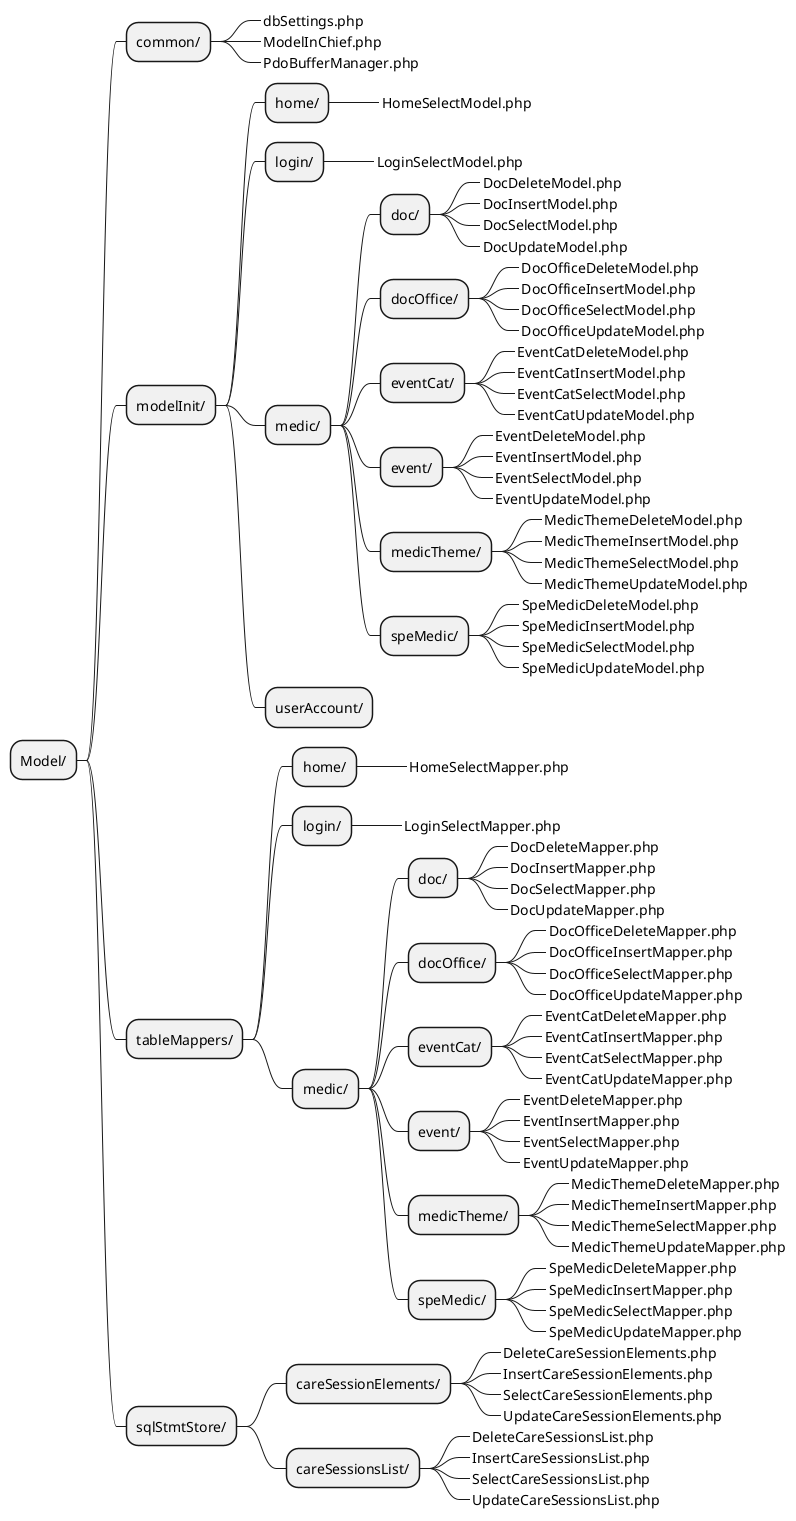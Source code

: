 @startmindmap

skinparam ClassFontSize 11
skinparam ClassFontName Verdana


* Model/

** common/
***_ dbSettings.php
***_ ModelInChief.php
***_ PdoBufferManager.php

** modelInit/
*** home/
****_ HomeSelectModel.php
*** login/
****_ LoginSelectModel.php
*** medic/
**** doc/
*****_ DocDeleteModel.php
*****_ DocInsertModel.php
*****_ DocSelectModel.php
*****_ DocUpdateModel.php
**** docOffice/
*****_ DocOfficeDeleteModel.php
*****_ DocOfficeInsertModel.php
*****_ DocOfficeSelectModel.php
*****_ DocOfficeUpdateModel.php
**** eventCat/
*****_ EventCatDeleteModel.php
*****_ EventCatInsertModel.php
*****_ EventCatSelectModel.php
*****_ EventCatUpdateModel.php
**** event/
*****_ EventDeleteModel.php
*****_ EventInsertModel.php
*****_ EventSelectModel.php
*****_ EventUpdateModel.php
**** medicTheme/
*****_ MedicThemeDeleteModel.php
*****_ MedicThemeInsertModel.php
*****_ MedicThemeSelectModel.php
*****_ MedicThemeUpdateModel.php
**** speMedic/
*****_ SpeMedicDeleteModel.php
*****_ SpeMedicInsertModel.php
*****_ SpeMedicSelectModel.php
*****_ SpeMedicUpdateModel.php
*** userAccount/

** tableMappers/
*** home/
****_ HomeSelectMapper.php
*** login/
****_ LoginSelectMapper.php
*** medic/
**** doc/
*****_ DocDeleteMapper.php
*****_ DocInsertMapper.php
*****_ DocSelectMapper.php
*****_ DocUpdateMapper.php
**** docOffice/
*****_ DocOfficeDeleteMapper.php
*****_ DocOfficeInsertMapper.php
*****_ DocOfficeSelectMapper.php
*****_ DocOfficeUpdateMapper.php
**** eventCat/
*****_ EventCatDeleteMapper.php
*****_ EventCatInsertMapper.php
*****_ EventCatSelectMapper.php
*****_ EventCatUpdateMapper.php
**** event/
*****_ EventDeleteMapper.php
*****_ EventInsertMapper.php
*****_ EventSelectMapper.php
*****_ EventUpdateMapper.php
**** medicTheme/
*****_ MedicThemeDeleteMapper.php
*****_ MedicThemeInsertMapper.php
*****_ MedicThemeSelectMapper.php
*****_ MedicThemeUpdateMapper.php
**** speMedic/
*****_ SpeMedicDeleteMapper.php
*****_ SpeMedicInsertMapper.php
*****_ SpeMedicSelectMapper.php
*****_ SpeMedicUpdateMapper.php

** sqlStmtStore/
*** careSessionElements/
****_ DeleteCareSessionElements.php
****_ InsertCareSessionElements.php
****_ SelectCareSessionElements.php
****_ UpdateCareSessionElements.php
*** careSessionsList/
****_ DeleteCareSessionsList.php
****_ InsertCareSessionsList.php
****_ SelectCareSessionsList.php
****_ UpdateCareSessionsList.php

@endmindmap